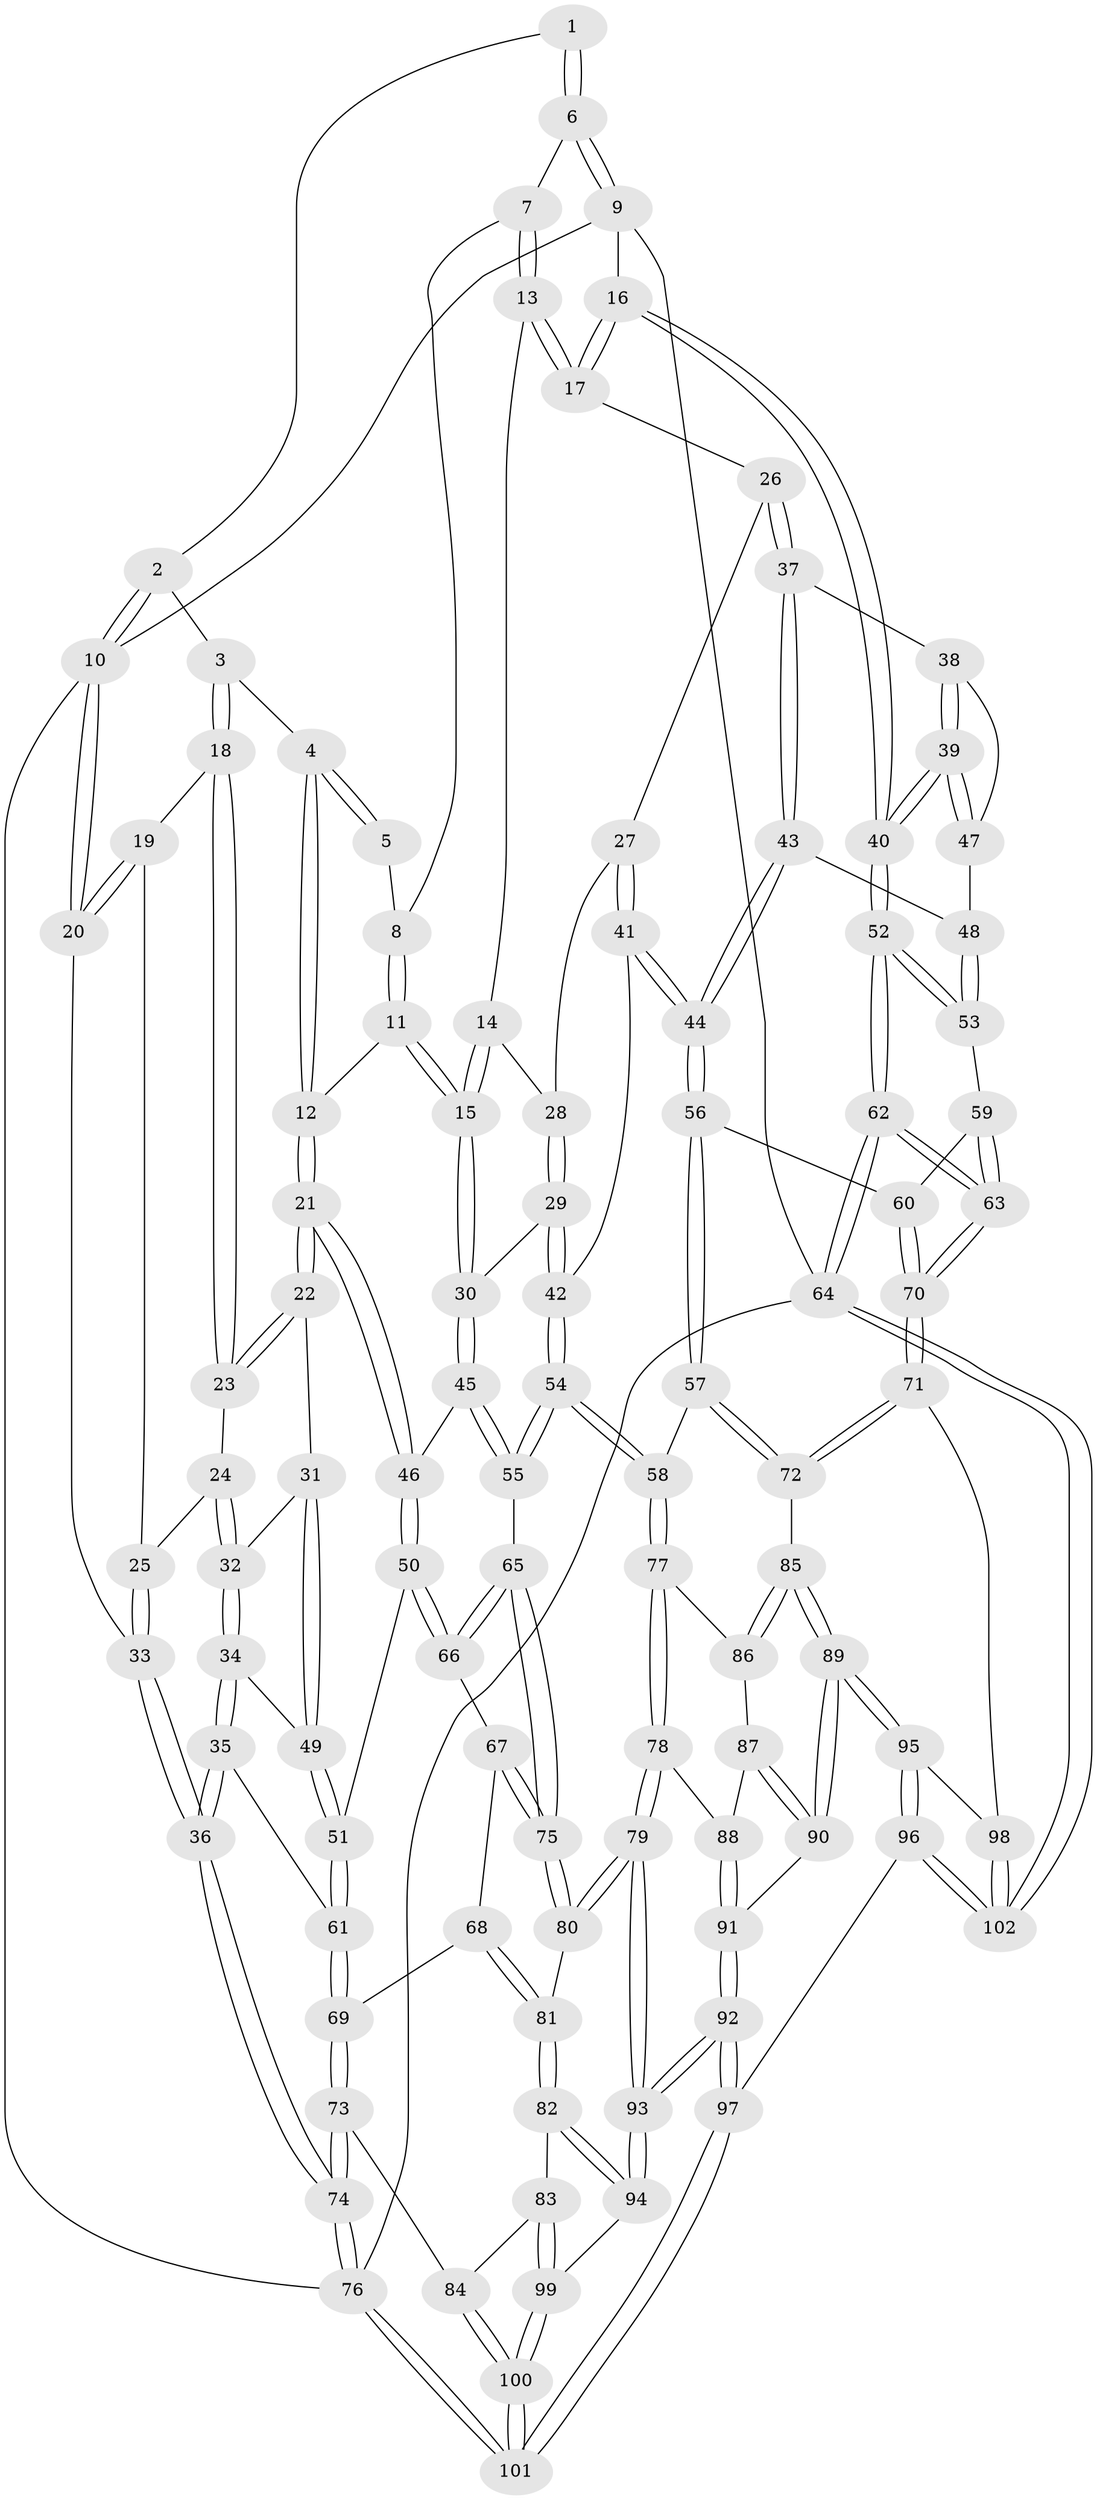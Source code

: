 // Generated by graph-tools (version 1.1) at 2025/38/02/21/25 10:38:57]
// undirected, 102 vertices, 252 edges
graph export_dot {
graph [start="1"]
  node [color=gray90,style=filled];
  1 [pos="+0.7418882709965614+0"];
  2 [pos="+0.08842409591851007+0"];
  3 [pos="+0.24364754792012355+0.08469164451804778"];
  4 [pos="+0.4321665312139799+0.17525861052888703"];
  5 [pos="+0.5286395493011338+0.09132807359891076"];
  6 [pos="+0.9443454212730903+0"];
  7 [pos="+0.8089249415549+0.09208183661029654"];
  8 [pos="+0.6307544861300095+0.18322799349823404"];
  9 [pos="+1+0"];
  10 [pos="+0+0"];
  11 [pos="+0.5352503093754909+0.31434174178171553"];
  12 [pos="+0.47397889471432814+0.2691029345431052"];
  13 [pos="+0.7733956817721853+0.23966528512996302"];
  14 [pos="+0.7044286820830034+0.2895538390645868"];
  15 [pos="+0.5473583734577513+0.3287144317231689"];
  16 [pos="+1+0"];
  17 [pos="+0.8556388321660013+0.36288176382934767"];
  18 [pos="+0.20360048864478641+0.20295604430718314"];
  19 [pos="+0.07565868430912512+0.26137542693126037"];
  20 [pos="+0+0.1834175451102182"];
  21 [pos="+0.2919316815935724+0.41641946370292676"];
  22 [pos="+0.24947392672685623+0.3843692373655879"];
  23 [pos="+0.20751328124911694+0.24208244055583106"];
  24 [pos="+0.07976633984955922+0.37701486110309623"];
  25 [pos="+0.062180251177753436+0.3730124904834338"];
  26 [pos="+0.8557828188977297+0.363707278473879"];
  27 [pos="+0.7910606642306498+0.4070689502824775"];
  28 [pos="+0.7225530321327881+0.359889584272046"];
  29 [pos="+0.7015457806880027+0.4385326648992373"];
  30 [pos="+0.555754422901693+0.4010117465041866"];
  31 [pos="+0.150064829065896+0.4174295999721115"];
  32 [pos="+0.11681572398337685+0.40166318292615966"];
  33 [pos="+0+0.4515184228854167"];
  34 [pos="+0.044567370470186114+0.5004952092663183"];
  35 [pos="+0+0.5211520350872488"];
  36 [pos="+0+0.5143722975763177"];
  37 [pos="+0.8697860791998406+0.37818088353025914"];
  38 [pos="+0.8806223608815592+0.3823113463397088"];
  39 [pos="+1+0.39604239701318317"];
  40 [pos="+1+0.38873285111022504"];
  41 [pos="+0.7468708519861307+0.4651982142856186"];
  42 [pos="+0.736722130368239+0.46609473900345877"];
  43 [pos="+0.8524362247522567+0.4927039090101679"];
  44 [pos="+0.8237262833774568+0.5270249281800679"];
  45 [pos="+0.5368172923501261+0.46499283674236047"];
  46 [pos="+0.30393611564305695+0.4583813687699706"];
  47 [pos="+0.9310854359167183+0.4768322961349328"];
  48 [pos="+0.9241907132523908+0.49141837627602686"];
  49 [pos="+0.12812500898886556+0.49478276449156594"];
  50 [pos="+0.29762911651643686+0.5043262204938571"];
  51 [pos="+0.1426685687385665+0.5150957306350973"];
  52 [pos="+1+0.47185796111314454"];
  53 [pos="+0.9375411621015705+0.5325381628161534"];
  54 [pos="+0.6320629913139506+0.6354412481777478"];
  55 [pos="+0.5482784115160404+0.5766289397420843"];
  56 [pos="+0.8289418156363076+0.5649608948676313"];
  57 [pos="+0.7769467568780652+0.6352855790523151"];
  58 [pos="+0.6372647064998491+0.6426569582916922"];
  59 [pos="+0.9361337398567603+0.5356143442724386"];
  60 [pos="+0.8807723149807898+0.5738750850892858"];
  61 [pos="+0.13937695653741813+0.6018082292667791"];
  62 [pos="+1+0.8581752882731896"];
  63 [pos="+1+0.833254405689294"];
  64 [pos="+1+1"];
  65 [pos="+0.5152361725914459+0.5905880248994089"];
  66 [pos="+0.30541514463720487+0.5565189665659871"];
  67 [pos="+0.29326247452194826+0.5847913081121817"];
  68 [pos="+0.22139775642449985+0.6514072431582452"];
  69 [pos="+0.16121981112812872+0.639807445786264"];
  70 [pos="+1+0.8236983158431722"];
  71 [pos="+0.958154027840831+0.8081074413631003"];
  72 [pos="+0.9194938402293148+0.7951322848447867"];
  73 [pos="+0+0.7825901211756568"];
  74 [pos="+0+0.7693422816277591"];
  75 [pos="+0.4109976461813179+0.7243650844567792"];
  76 [pos="+0+1"];
  77 [pos="+0.6359783602308133+0.6629694776231999"];
  78 [pos="+0.5203358725634044+0.7763803837682152"];
  79 [pos="+0.41837906455614665+0.7923675426074974"];
  80 [pos="+0.40618228026819375+0.7591526447940565"];
  81 [pos="+0.24055571587824243+0.7271354334045675"];
  82 [pos="+0.19884870738742483+0.85122262628735"];
  83 [pos="+0.04324394805493319+0.8231181054945825"];
  84 [pos="+0.02785488730942136+0.8198689111155233"];
  85 [pos="+0.759242848831531+0.819524543721755"];
  86 [pos="+0.6545479952653142+0.7185450339338094"];
  87 [pos="+0.6351921128581243+0.7814477196377105"];
  88 [pos="+0.5467398356676465+0.8124402801016104"];
  89 [pos="+0.6866053970745358+0.9284905564471908"];
  90 [pos="+0.6182395618842418+0.8629509184255967"];
  91 [pos="+0.5731397635121076+0.8632040455031244"];
  92 [pos="+0.37118920957521484+1"];
  93 [pos="+0.37001481242308876+1"];
  94 [pos="+0.23888270833778907+0.9023393428506457"];
  95 [pos="+0.6925073815069752+0.9878098763657749"];
  96 [pos="+0.6546335933081145+1"];
  97 [pos="+0.40231864102030696+1"];
  98 [pos="+0.8448071984056212+0.9044125715514734"];
  99 [pos="+0.12385460843578217+0.9673808015101787"];
  100 [pos="+0.08459617487130579+0.9976200216368035"];
  101 [pos="+0+1"];
  102 [pos="+0.731395903256955+1"];
  1 -- 2;
  1 -- 6;
  1 -- 6;
  2 -- 3;
  2 -- 10;
  2 -- 10;
  3 -- 4;
  3 -- 18;
  3 -- 18;
  4 -- 5;
  4 -- 5;
  4 -- 12;
  4 -- 12;
  5 -- 8;
  6 -- 7;
  6 -- 9;
  6 -- 9;
  7 -- 8;
  7 -- 13;
  7 -- 13;
  8 -- 11;
  8 -- 11;
  9 -- 10;
  9 -- 16;
  9 -- 64;
  10 -- 20;
  10 -- 20;
  10 -- 76;
  11 -- 12;
  11 -- 15;
  11 -- 15;
  12 -- 21;
  12 -- 21;
  13 -- 14;
  13 -- 17;
  13 -- 17;
  14 -- 15;
  14 -- 15;
  14 -- 28;
  15 -- 30;
  15 -- 30;
  16 -- 17;
  16 -- 17;
  16 -- 40;
  16 -- 40;
  17 -- 26;
  18 -- 19;
  18 -- 23;
  18 -- 23;
  19 -- 20;
  19 -- 20;
  19 -- 25;
  20 -- 33;
  21 -- 22;
  21 -- 22;
  21 -- 46;
  21 -- 46;
  22 -- 23;
  22 -- 23;
  22 -- 31;
  23 -- 24;
  24 -- 25;
  24 -- 32;
  24 -- 32;
  25 -- 33;
  25 -- 33;
  26 -- 27;
  26 -- 37;
  26 -- 37;
  27 -- 28;
  27 -- 41;
  27 -- 41;
  28 -- 29;
  28 -- 29;
  29 -- 30;
  29 -- 42;
  29 -- 42;
  30 -- 45;
  30 -- 45;
  31 -- 32;
  31 -- 49;
  31 -- 49;
  32 -- 34;
  32 -- 34;
  33 -- 36;
  33 -- 36;
  34 -- 35;
  34 -- 35;
  34 -- 49;
  35 -- 36;
  35 -- 36;
  35 -- 61;
  36 -- 74;
  36 -- 74;
  37 -- 38;
  37 -- 43;
  37 -- 43;
  38 -- 39;
  38 -- 39;
  38 -- 47;
  39 -- 40;
  39 -- 40;
  39 -- 47;
  39 -- 47;
  40 -- 52;
  40 -- 52;
  41 -- 42;
  41 -- 44;
  41 -- 44;
  42 -- 54;
  42 -- 54;
  43 -- 44;
  43 -- 44;
  43 -- 48;
  44 -- 56;
  44 -- 56;
  45 -- 46;
  45 -- 55;
  45 -- 55;
  46 -- 50;
  46 -- 50;
  47 -- 48;
  48 -- 53;
  48 -- 53;
  49 -- 51;
  49 -- 51;
  50 -- 51;
  50 -- 66;
  50 -- 66;
  51 -- 61;
  51 -- 61;
  52 -- 53;
  52 -- 53;
  52 -- 62;
  52 -- 62;
  53 -- 59;
  54 -- 55;
  54 -- 55;
  54 -- 58;
  54 -- 58;
  55 -- 65;
  56 -- 57;
  56 -- 57;
  56 -- 60;
  57 -- 58;
  57 -- 72;
  57 -- 72;
  58 -- 77;
  58 -- 77;
  59 -- 60;
  59 -- 63;
  59 -- 63;
  60 -- 70;
  60 -- 70;
  61 -- 69;
  61 -- 69;
  62 -- 63;
  62 -- 63;
  62 -- 64;
  62 -- 64;
  63 -- 70;
  63 -- 70;
  64 -- 102;
  64 -- 102;
  64 -- 76;
  65 -- 66;
  65 -- 66;
  65 -- 75;
  65 -- 75;
  66 -- 67;
  67 -- 68;
  67 -- 75;
  67 -- 75;
  68 -- 69;
  68 -- 81;
  68 -- 81;
  69 -- 73;
  69 -- 73;
  70 -- 71;
  70 -- 71;
  71 -- 72;
  71 -- 72;
  71 -- 98;
  72 -- 85;
  73 -- 74;
  73 -- 74;
  73 -- 84;
  74 -- 76;
  74 -- 76;
  75 -- 80;
  75 -- 80;
  76 -- 101;
  76 -- 101;
  77 -- 78;
  77 -- 78;
  77 -- 86;
  78 -- 79;
  78 -- 79;
  78 -- 88;
  79 -- 80;
  79 -- 80;
  79 -- 93;
  79 -- 93;
  80 -- 81;
  81 -- 82;
  81 -- 82;
  82 -- 83;
  82 -- 94;
  82 -- 94;
  83 -- 84;
  83 -- 99;
  83 -- 99;
  84 -- 100;
  84 -- 100;
  85 -- 86;
  85 -- 86;
  85 -- 89;
  85 -- 89;
  86 -- 87;
  87 -- 88;
  87 -- 90;
  87 -- 90;
  88 -- 91;
  88 -- 91;
  89 -- 90;
  89 -- 90;
  89 -- 95;
  89 -- 95;
  90 -- 91;
  91 -- 92;
  91 -- 92;
  92 -- 93;
  92 -- 93;
  92 -- 97;
  92 -- 97;
  93 -- 94;
  93 -- 94;
  94 -- 99;
  95 -- 96;
  95 -- 96;
  95 -- 98;
  96 -- 97;
  96 -- 102;
  96 -- 102;
  97 -- 101;
  97 -- 101;
  98 -- 102;
  98 -- 102;
  99 -- 100;
  99 -- 100;
  100 -- 101;
  100 -- 101;
}
